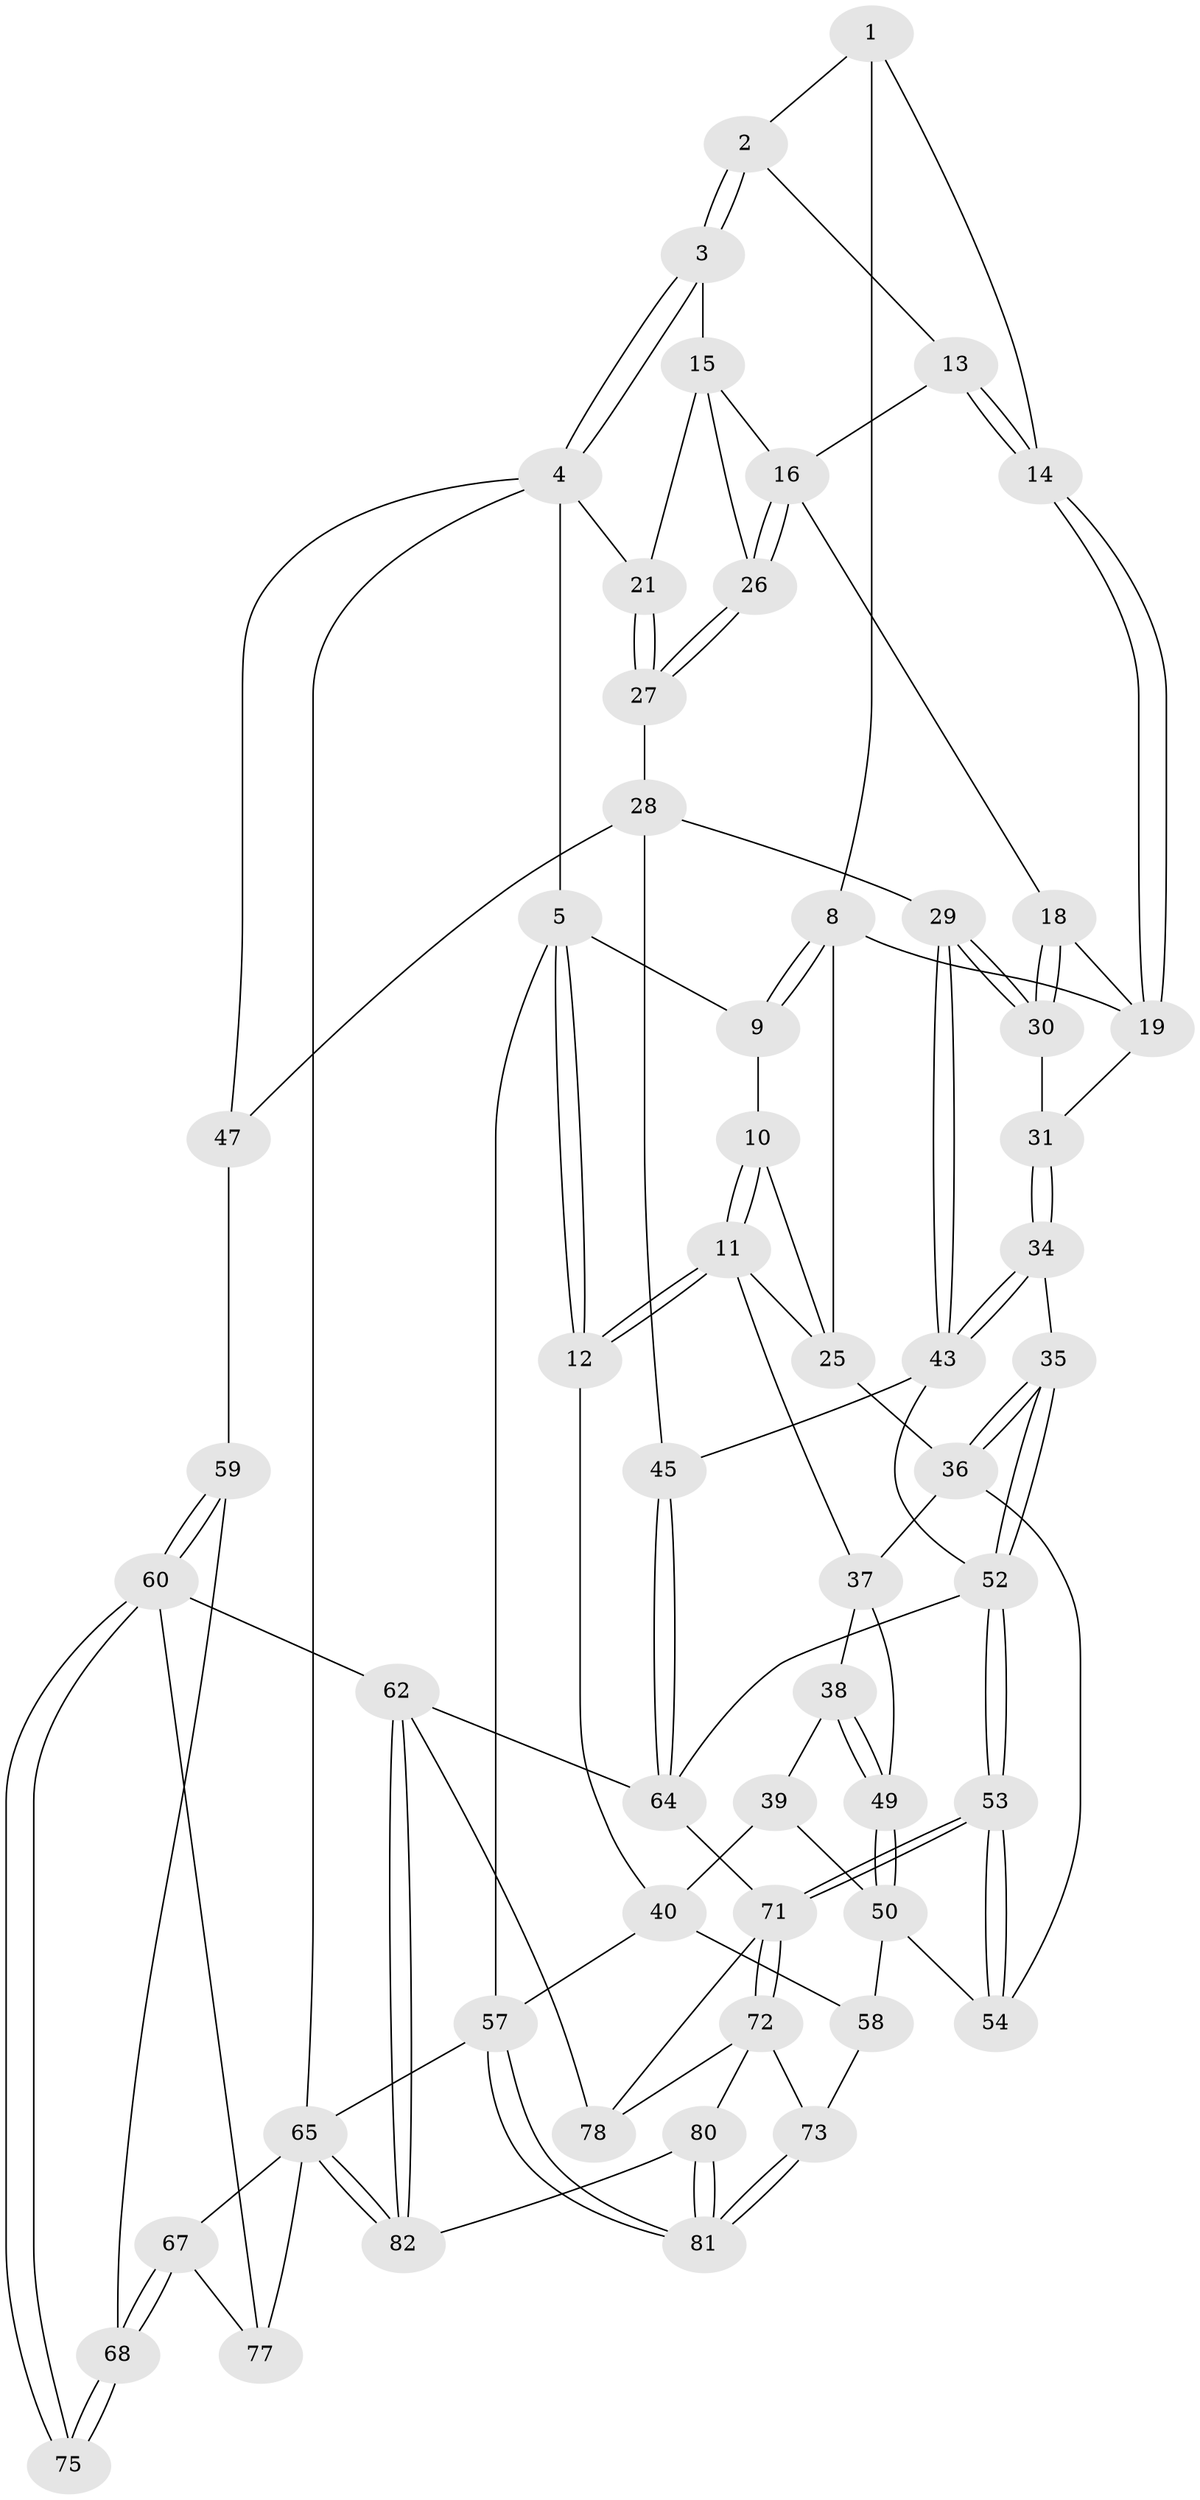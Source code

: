 // original degree distribution, {3: 0.036585365853658534, 4: 0.23170731707317074, 5: 0.5, 6: 0.23170731707317074}
// Generated by graph-tools (version 1.1) at 2025/12/02/27/25 16:12:00]
// undirected, 57 vertices, 131 edges
graph export_dot {
graph [start="1"]
  node [color=gray90,style=filled];
  1 [pos="+0.48182959441372825+0",super="+7"];
  2 [pos="+0.8813790289777171+0"];
  3 [pos="+1+0"];
  4 [pos="+1+0",super="+20"];
  5 [pos="+0+0",super="+6"];
  8 [pos="+0.39564004308502565+0.19550379668508444",super="+24"];
  9 [pos="+0.17592843309800138+0.03147933742824552"];
  10 [pos="+0.10378999065345519+0.21609698805636424"];
  11 [pos="+0+0.2699809924086898",super="+33"];
  12 [pos="+0+0.3085620611825766"];
  13 [pos="+0.6886243918792128+0.11511937967374926"];
  14 [pos="+0.4982985030399858+0.1809069624264865"];
  15 [pos="+0.9285791844858007+0.07477903935160997",super="+22"];
  16 [pos="+0.7731608272751694+0.2811600822896112",super="+17"];
  18 [pos="+0.6288928037805827+0.2987569990742506"];
  19 [pos="+0.6088976606131918+0.2874814478667104",super="+23"];
  21 [pos="+1+0.42163437675786086"];
  25 [pos="+0.2636031151047594+0.2880092992138821",super="+32"];
  26 [pos="+0.7740240530515862+0.33282070847270806"];
  27 [pos="+0.7340057607123037+0.4007100870939787"];
  28 [pos="+0.7147619541809117+0.4161838352614333",super="+44"];
  29 [pos="+0.6960037515601868+0.40850264469350517"];
  30 [pos="+0.6604784640043055+0.3726163211536947"];
  31 [pos="+0.411618723832031+0.3704836052845747"];
  34 [pos="+0.4110712758008137+0.4580383398289744"];
  35 [pos="+0.33964305333105055+0.5034559166629093"];
  36 [pos="+0.33314351973324474+0.5048212544486306",super="+41"];
  37 [pos="+0.1538282544682009+0.4564077327457463",super="+42"];
  38 [pos="+0.10674501416124128+0.49090114855486894"];
  39 [pos="+0.08854483972643522+0.49705997783523803"];
  40 [pos="+0+0.38653158639997026",super="+56"];
  43 [pos="+0.4763733526902787+0.5128230586239237",super="+46"];
  45 [pos="+0.6633374367696936+0.6556914424008051"];
  47 [pos="+1+0.5559141408902034",super="+48"];
  49 [pos="+0.23384048005784536+0.5752797927554195"];
  50 [pos="+0.18342494689327696+0.6938992909560475",super="+51"];
  52 [pos="+0.369579779269016+0.740705639901817",super="+55"];
  53 [pos="+0.3630559803457015+0.7449665592946099"];
  54 [pos="+0.31157418002965825+0.725724267660728"];
  57 [pos="+0+1"];
  58 [pos="+0+0.9750325038560712"];
  59 [pos="+0.8515355856846761+0.8010224050707997",super="+69"];
  60 [pos="+0.8460403299413574+0.8423004233815505",super="+61"];
  62 [pos="+0.7418006834636005+1",super="+63"];
  64 [pos="+0.6204340898963634+0.8024005628814541",super="+70"];
  65 [pos="+1+1",super="+66"];
  67 [pos="+1+0.8069466203367234",super="+76"];
  68 [pos="+1+0.7285272289866512"];
  71 [pos="+0.35169381628052737+0.8241505575740433",super="+74"];
  72 [pos="+0.3198156105076185+0.8783185323645792",super="+79"];
  73 [pos="+0.3101200844926311+0.8813559840903181"];
  75 [pos="+0.956234147905813+0.8308611231425215"];
  77 [pos="+0.915673677241774+0.9304443790290964"];
  78 [pos="+0.46552473355467633+0.9087629971191368"];
  80 [pos="+0.4510147212794877+1"];
  81 [pos="+0.17337829391097287+1"];
  82 [pos="+0.7354780606351281+1"];
  1 -- 2;
  1 -- 8;
  1 -- 14;
  2 -- 3;
  2 -- 3;
  2 -- 13;
  3 -- 4;
  3 -- 4;
  3 -- 15;
  4 -- 5;
  4 -- 65;
  4 -- 21;
  4 -- 47;
  5 -- 12;
  5 -- 12;
  5 -- 57;
  5 -- 9;
  8 -- 9;
  8 -- 9;
  8 -- 25;
  8 -- 19;
  9 -- 10;
  10 -- 11;
  10 -- 11;
  10 -- 25;
  11 -- 12;
  11 -- 12;
  11 -- 37;
  11 -- 25;
  12 -- 40;
  13 -- 14;
  13 -- 14;
  13 -- 16;
  14 -- 19;
  14 -- 19;
  15 -- 16;
  15 -- 26;
  15 -- 21;
  16 -- 26;
  16 -- 26;
  16 -- 18;
  18 -- 19;
  18 -- 30;
  18 -- 30;
  19 -- 31;
  21 -- 27;
  21 -- 27;
  25 -- 36;
  26 -- 27;
  26 -- 27;
  27 -- 28;
  28 -- 29;
  28 -- 45;
  28 -- 47;
  29 -- 30;
  29 -- 30;
  29 -- 43;
  29 -- 43;
  30 -- 31;
  31 -- 34;
  31 -- 34;
  34 -- 35;
  34 -- 43;
  34 -- 43;
  35 -- 36;
  35 -- 36;
  35 -- 52;
  35 -- 52;
  36 -- 54;
  36 -- 37;
  37 -- 38;
  37 -- 49;
  38 -- 39;
  38 -- 49;
  38 -- 49;
  39 -- 40;
  39 -- 50;
  40 -- 57;
  40 -- 58;
  43 -- 45;
  43 -- 52;
  45 -- 64;
  45 -- 64;
  47 -- 59 [weight=2];
  49 -- 50;
  49 -- 50;
  50 -- 54;
  50 -- 58;
  52 -- 53;
  52 -- 53;
  52 -- 64;
  53 -- 54;
  53 -- 54;
  53 -- 71;
  53 -- 71;
  57 -- 81;
  57 -- 81;
  57 -- 65;
  58 -- 73;
  59 -- 60;
  59 -- 60;
  59 -- 68;
  60 -- 75;
  60 -- 75;
  60 -- 77;
  60 -- 62;
  62 -- 82;
  62 -- 82;
  62 -- 64;
  62 -- 78;
  64 -- 71;
  65 -- 82;
  65 -- 82;
  65 -- 67;
  65 -- 77;
  67 -- 68;
  67 -- 68;
  67 -- 77;
  68 -- 75;
  68 -- 75;
  71 -- 72;
  71 -- 72;
  71 -- 78;
  72 -- 73;
  72 -- 80;
  72 -- 78;
  73 -- 81;
  73 -- 81;
  80 -- 81;
  80 -- 81;
  80 -- 82;
}
